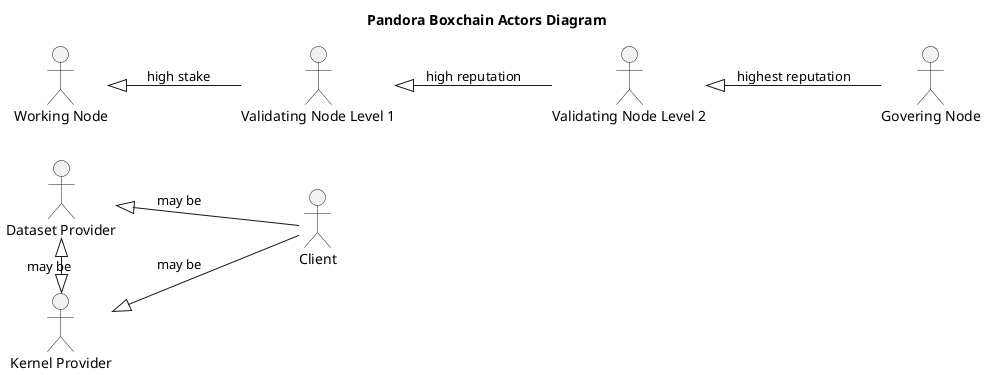 @startuml
left to right direction
skinparam packageStyle rectangle

title Pandora Boxchain Actors Diagram

actor :Kernel Provider: as KP
actor :Dataset Provider: as DP
actor :Client: as C
actor :Working Node: as WN
actor :Validating Node Level 1: as VN1
actor :Validating Node Level 2: as VN2
actor :Govering Node: as GN

WN <|-- VN1: high stake
VN1 <|-- VN2: high reputation
VN2 <|-- GN: highest reputation

KP <|-l-|> DP: may be
KP <|-- C: may be
DP <|-- C: may be
@enduml
